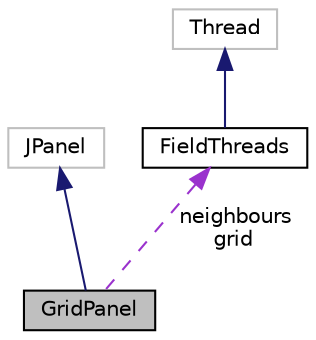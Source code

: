 digraph "GridPanel"
{
 // LATEX_PDF_SIZE
  edge [fontname="Helvetica",fontsize="10",labelfontname="Helvetica",labelfontsize="10"];
  node [fontname="Helvetica",fontsize="10",shape=record];
  Node1 [label="GridPanel",height=0.2,width=0.4,color="black", fillcolor="grey75", style="filled", fontcolor="black",tooltip=" "];
  Node2 -> Node1 [dir="back",color="midnightblue",fontsize="10",style="solid"];
  Node2 [label="JPanel",height=0.2,width=0.4,color="grey75", fillcolor="white", style="filled",tooltip=" "];
  Node3 -> Node1 [dir="back",color="darkorchid3",fontsize="10",style="dashed",label=" neighbours\ngrid" ];
  Node3 [label="FieldThreads",height=0.2,width=0.4,color="black", fillcolor="white", style="filled",URL="$classFieldThreads.html",tooltip=" "];
  Node4 -> Node3 [dir="back",color="midnightblue",fontsize="10",style="solid"];
  Node4 [label="Thread",height=0.2,width=0.4,color="grey75", fillcolor="white", style="filled",tooltip=" "];
}
